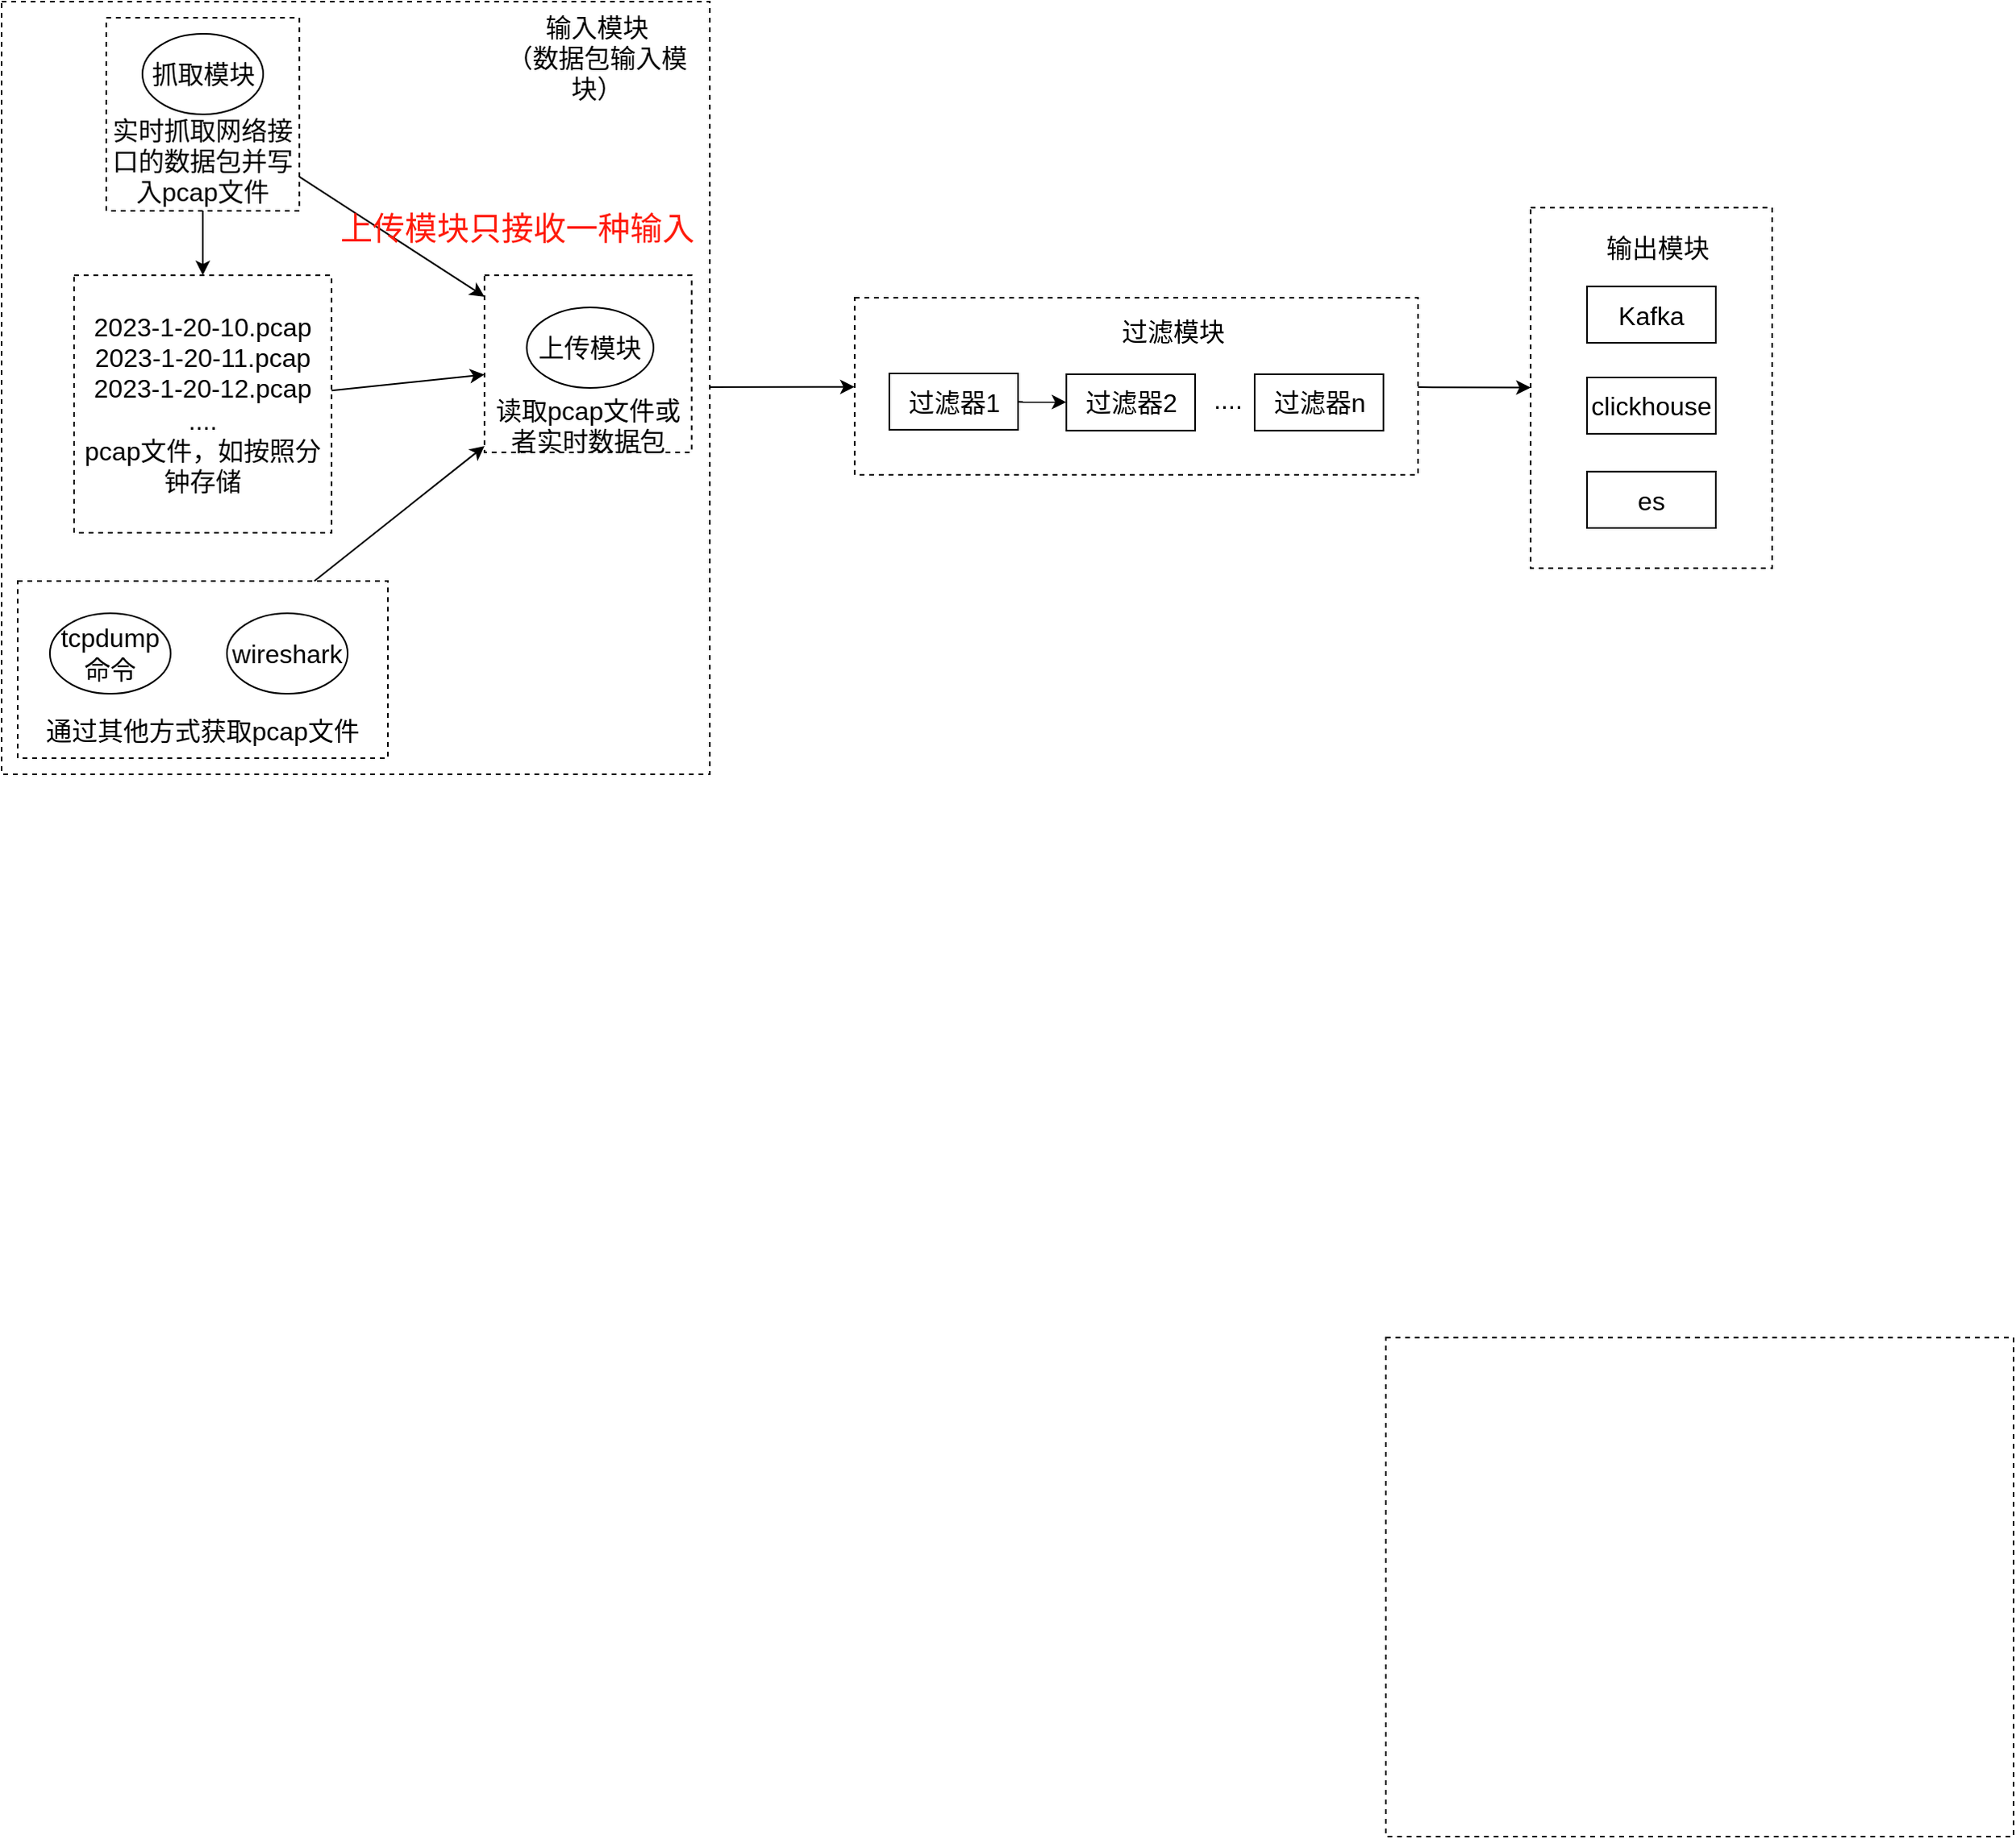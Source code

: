 <mxfile version="20.8.20" type="device"><diagram name="Page-1" id="5EOQCX1ckIDkwSywO7It"><mxGraphModel dx="1386" dy="846" grid="1" gridSize="10" guides="1" tooltips="1" connect="1" arrows="1" fold="1" page="1" pageScale="1" pageWidth="850" pageHeight="1100" math="0" shadow="0"><root><mxCell id="0"/><mxCell id="1" parent="0"/><mxCell id="q8DViSkha1H0RL1lNnkf-53" value="" style="rounded=0;whiteSpace=wrap;html=1;dashed=1;" vertex="1" parent="1"><mxGeometry x="1090" y="208" width="150" height="224" as="geometry"/></mxCell><mxCell id="q8DViSkha1H0RL1lNnkf-49" value="" style="rounded=0;whiteSpace=wrap;html=1;dashed=1;" vertex="1" parent="1"><mxGeometry x="670" y="264" width="350" height="110" as="geometry"/></mxCell><mxCell id="q8DViSkha1H0RL1lNnkf-21" value="" style="rounded=0;whiteSpace=wrap;html=1;dashed=1;" vertex="1" parent="1"><mxGeometry x="140" y="80" width="440" height="480" as="geometry"/></mxCell><mxCell id="q8DViSkha1H0RL1lNnkf-3" value="&lt;font style=&quot;font-size: 16px;&quot;&gt;&lt;br&gt;&lt;br&gt;&lt;br&gt;实时抓取网络接口的数据包并写入pcap文件&lt;/font&gt;" style="whiteSpace=wrap;html=1;aspect=fixed;dashed=1;" vertex="1" parent="1"><mxGeometry x="205" y="90" width="120" height="120" as="geometry"/></mxCell><mxCell id="q8DViSkha1H0RL1lNnkf-1" value="&lt;font style=&quot;font-size: 16px;&quot;&gt;抓取模块&lt;/font&gt;" style="ellipse;whiteSpace=wrap;html=1;" vertex="1" parent="1"><mxGeometry x="227.5" y="100" width="75" height="50" as="geometry"/></mxCell><mxCell id="q8DViSkha1H0RL1lNnkf-6" value="&lt;font style=&quot;font-size: 16px;&quot;&gt;2023-1-20-10.pcap&lt;br&gt;2023-1-20-11.pcap&lt;br&gt;2023-1-20-12.pcap&lt;br&gt;....&lt;br&gt;pcap文件，如按照分钟存储&lt;/font&gt;" style="whiteSpace=wrap;html=1;aspect=fixed;dashed=1;" vertex="1" parent="1"><mxGeometry x="185" y="250" width="160" height="160" as="geometry"/></mxCell><mxCell id="q8DViSkha1H0RL1lNnkf-8" value="" style="edgeStyle=none;orthogonalLoop=1;jettySize=auto;html=1;rounded=0;" edge="1" parent="1" source="q8DViSkha1H0RL1lNnkf-3" target="q8DViSkha1H0RL1lNnkf-6"><mxGeometry width="80" relative="1" as="geometry"><mxPoint x="370" y="320" as="sourcePoint"/><mxPoint x="450" y="320" as="targetPoint"/><Array as="points"/></mxGeometry></mxCell><mxCell id="q8DViSkha1H0RL1lNnkf-10" value="&lt;font style=&quot;font-size: 16px;&quot;&gt;&lt;br&gt;&lt;br&gt;&lt;br&gt;&lt;br&gt;通过其他方式获取pcap文件&lt;/font&gt;" style="rounded=0;whiteSpace=wrap;html=1;dashed=1;" vertex="1" parent="1"><mxGeometry x="150" y="440" width="230" height="110" as="geometry"/></mxCell><mxCell id="q8DViSkha1H0RL1lNnkf-11" value="&lt;font style=&quot;font-size: 16px;&quot;&gt;tcpdump命令&lt;/font&gt;" style="ellipse;whiteSpace=wrap;html=1;" vertex="1" parent="1"><mxGeometry x="170" y="460" width="75" height="50" as="geometry"/></mxCell><mxCell id="q8DViSkha1H0RL1lNnkf-12" value="&lt;font style=&quot;font-size: 16px;&quot;&gt;wireshark&lt;/font&gt;" style="ellipse;whiteSpace=wrap;html=1;" vertex="1" parent="1"><mxGeometry x="280" y="460" width="75" height="50" as="geometry"/></mxCell><mxCell id="q8DViSkha1H0RL1lNnkf-13" value="&lt;font style=&quot;font-size: 16px;&quot;&gt;&lt;br&gt;&lt;br&gt;&lt;br&gt;&lt;br&gt;读取pcap文件或者实时数据包&lt;/font&gt;" style="rounded=0;whiteSpace=wrap;html=1;dashed=1;" vertex="1" parent="1"><mxGeometry x="440" y="250" width="128.75" height="110" as="geometry"/></mxCell><mxCell id="q8DViSkha1H0RL1lNnkf-14" value="&lt;font style=&quot;font-size: 16px;&quot;&gt;上传模块&lt;/font&gt;" style="ellipse;whiteSpace=wrap;html=1;" vertex="1" parent="1"><mxGeometry x="466.25" y="270" width="78.75" height="50" as="geometry"/></mxCell><mxCell id="q8DViSkha1H0RL1lNnkf-15" value="" style="endArrow=classic;html=1;rounded=0;" edge="1" parent="1" source="q8DViSkha1H0RL1lNnkf-6" target="q8DViSkha1H0RL1lNnkf-13"><mxGeometry width="50" height="50" relative="1" as="geometry"><mxPoint x="480" y="390" as="sourcePoint"/><mxPoint x="530" y="340" as="targetPoint"/></mxGeometry></mxCell><mxCell id="q8DViSkha1H0RL1lNnkf-16" value="" style="endArrow=classic;html=1;rounded=0;" edge="1" parent="1" source="q8DViSkha1H0RL1lNnkf-10" target="q8DViSkha1H0RL1lNnkf-13"><mxGeometry width="50" height="50" relative="1" as="geometry"><mxPoint x="400" y="580" as="sourcePoint"/><mxPoint x="450" y="530" as="targetPoint"/></mxGeometry></mxCell><mxCell id="q8DViSkha1H0RL1lNnkf-18" value="&lt;font style=&quot;font-size: 16px;&quot;&gt;输入模块&lt;br&gt;（数据包输入模块）&lt;/font&gt;" style="text;strokeColor=none;align=center;fillColor=none;html=1;verticalAlign=middle;whiteSpace=wrap;rounded=0;" vertex="1" parent="1"><mxGeometry x="451.25" y="90" width="117.5" height="50" as="geometry"/></mxCell><mxCell id="q8DViSkha1H0RL1lNnkf-23" value="" style="rounded=0;whiteSpace=wrap;html=1;dashed=1;" vertex="1" parent="1"><mxGeometry x="1000" y="910" width="390" height="310" as="geometry"/></mxCell><mxCell id="q8DViSkha1H0RL1lNnkf-24" value="&lt;font style=&quot;font-size: 16px;&quot;&gt;过滤器1&lt;/font&gt;" style="rounded=0;whiteSpace=wrap;html=1;" vertex="1" parent="1"><mxGeometry x="691.5" y="311" width="80" height="35" as="geometry"/></mxCell><mxCell id="q8DViSkha1H0RL1lNnkf-25" value="&lt;font style=&quot;font-size: 16px;&quot;&gt;过滤器2&lt;/font&gt;" style="rounded=0;whiteSpace=wrap;html=1;" vertex="1" parent="1"><mxGeometry x="801.5" y="311.5" width="80" height="35" as="geometry"/></mxCell><mxCell id="q8DViSkha1H0RL1lNnkf-26" value="&lt;font style=&quot;font-size: 16px;&quot;&gt;过滤器n&lt;/font&gt;" style="rounded=0;whiteSpace=wrap;html=1;" vertex="1" parent="1"><mxGeometry x="918.5" y="311.5" width="80" height="35" as="geometry"/></mxCell><mxCell id="q8DViSkha1H0RL1lNnkf-27" value="" style="endArrow=classic;html=1;rounded=0;fontSize=16;" edge="1" parent="1" source="q8DViSkha1H0RL1lNnkf-24" target="q8DViSkha1H0RL1lNnkf-25"><mxGeometry width="50" height="50" relative="1" as="geometry"><mxPoint x="811.5" y="206" as="sourcePoint"/><mxPoint x="861.5" y="156" as="targetPoint"/></mxGeometry></mxCell><mxCell id="q8DViSkha1H0RL1lNnkf-28" value="...." style="text;strokeColor=none;align=center;fillColor=none;html=1;verticalAlign=middle;whiteSpace=wrap;rounded=0;fontSize=16;" vertex="1" parent="1"><mxGeometry x="871.5" y="311.5" width="60" height="30" as="geometry"/></mxCell><mxCell id="q8DViSkha1H0RL1lNnkf-51" value="&lt;span style=&quot;font-size: 16px;&quot;&gt;过滤模块&lt;/span&gt;" style="text;strokeColor=none;align=center;fillColor=none;html=1;verticalAlign=middle;whiteSpace=wrap;rounded=0;" vertex="1" parent="1"><mxGeometry x="808.75" y="260" width="117.5" height="50" as="geometry"/></mxCell><mxCell id="q8DViSkha1H0RL1lNnkf-52" value="" style="endArrow=classic;html=1;rounded=0;fontSize=16;" edge="1" parent="1" source="q8DViSkha1H0RL1lNnkf-21" target="q8DViSkha1H0RL1lNnkf-49"><mxGeometry width="50" height="50" relative="1" as="geometry"><mxPoint x="640" y="750" as="sourcePoint"/><mxPoint x="690" y="700" as="targetPoint"/></mxGeometry></mxCell><mxCell id="q8DViSkha1H0RL1lNnkf-54" value="&lt;span style=&quot;font-size: 16px;&quot;&gt;输出模块&lt;/span&gt;" style="text;strokeColor=none;align=center;fillColor=none;html=1;verticalAlign=middle;whiteSpace=wrap;rounded=0;" vertex="1" parent="1"><mxGeometry x="1110" y="208" width="117.5" height="50" as="geometry"/></mxCell><mxCell id="q8DViSkha1H0RL1lNnkf-55" value="&lt;font style=&quot;font-size: 16px;&quot;&gt;Kafka&lt;/font&gt;" style="rounded=0;whiteSpace=wrap;html=1;" vertex="1" parent="1"><mxGeometry x="1125" y="257" width="80" height="35" as="geometry"/></mxCell><mxCell id="q8DViSkha1H0RL1lNnkf-56" value="&lt;font style=&quot;font-size: 16px;&quot;&gt;clickhouse&lt;/font&gt;" style="rounded=0;whiteSpace=wrap;html=1;" vertex="1" parent="1"><mxGeometry x="1125" y="313.5" width="80" height="35" as="geometry"/></mxCell><mxCell id="q8DViSkha1H0RL1lNnkf-57" value="&lt;font style=&quot;font-size: 16px;&quot;&gt;es&lt;/font&gt;" style="rounded=0;whiteSpace=wrap;html=1;" vertex="1" parent="1"><mxGeometry x="1125" y="372" width="80" height="35" as="geometry"/></mxCell><mxCell id="q8DViSkha1H0RL1lNnkf-60" value="" style="endArrow=classic;html=1;rounded=0;fontSize=16;" edge="1" parent="1" source="q8DViSkha1H0RL1lNnkf-49" target="q8DViSkha1H0RL1lNnkf-53"><mxGeometry width="50" height="50" relative="1" as="geometry"><mxPoint x="1050" y="580" as="sourcePoint"/><mxPoint x="1100" y="530" as="targetPoint"/></mxGeometry></mxCell><mxCell id="q8DViSkha1H0RL1lNnkf-61" value="" style="endArrow=classic;html=1;rounded=0;fontSize=16;" edge="1" parent="1" source="q8DViSkha1H0RL1lNnkf-3" target="q8DViSkha1H0RL1lNnkf-13"><mxGeometry width="50" height="50" relative="1" as="geometry"><mxPoint x="720" y="170" as="sourcePoint"/><mxPoint x="770" y="120" as="targetPoint"/></mxGeometry></mxCell><mxCell id="q8DViSkha1H0RL1lNnkf-63" value="&lt;font color=&quot;#ff1b0a&quot;&gt;上传模块只接收一种输入&lt;/font&gt;" style="text;html=1;align=center;verticalAlign=middle;resizable=0;points=[];autosize=1;strokeColor=none;fillColor=none;fontSize=20;fontFamily=Architects Daughter;" vertex="1" parent="1"><mxGeometry x="340" y="200" width="240" height="40" as="geometry"/></mxCell></root></mxGraphModel></diagram></mxfile>
